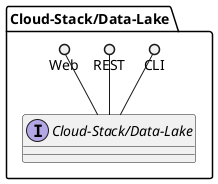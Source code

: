 @startuml

package "Cloud-Stack/Data-Lake" {
    interface "Cloud-Stack/Data-Lake" {

    }
    CLI ()-- "Cloud-Stack/Data-Lake"
    REST ()-- "Cloud-Stack/Data-Lake"
    Web ()-- "Cloud-Stack/Data-Lake"

}


@enduml
